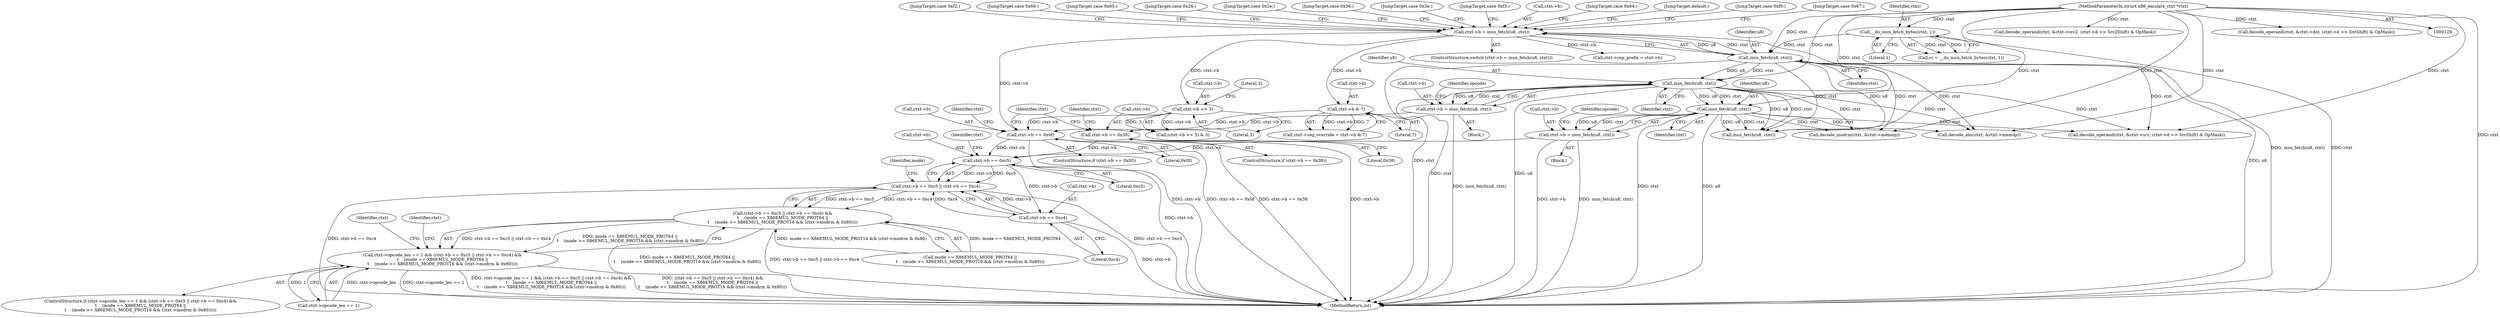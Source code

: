 digraph "0_linux_a430c9166312e1aa3d80bce32374233bdbfeba32@pointer" {
"1000486" [label="(Call,ctxt->b == 0xc5)"];
"1000406" [label="(Call,ctxt->b == 0x0f)"];
"1000342" [label="(Call,ctxt->b & 7)"];
"1000273" [label="(Call,ctxt->b = insn_fetch(u8, ctxt))"];
"1000277" [label="(Call,insn_fetch(u8, ctxt))"];
"1000221" [label="(Call,__do_insn_fetch_bytes(ctxt, 1))"];
"1000130" [label="(MethodParameterIn,struct x86_emulate_ctxt *ctxt)"];
"1000326" [label="(Call,ctxt->b >> 3)"];
"1000432" [label="(Call,ctxt->b == 0x38)"];
"1000417" [label="(Call,ctxt->b = insn_fetch(u8, ctxt))"];
"1000421" [label="(Call,insn_fetch(u8, ctxt))"];
"1000443" [label="(Call,ctxt->b = insn_fetch(u8, ctxt))"];
"1000447" [label="(Call,insn_fetch(u8, ctxt))"];
"1000485" [label="(Call,ctxt->b == 0xc5 || ctxt->b == 0xc4)"];
"1000484" [label="(Call,(ctxt->b == 0xc5 || ctxt->b == 0xc4) &&\n\t    (mode == X86EMUL_MODE_PROT64 ||\n\t    (mode >= X86EMUL_MODE_PROT16 && (ctxt->modrm & 0x80))))"];
"1000478" [label="(Call,ctxt->opcode_len == 1 && (ctxt->b == 0xc5 || ctxt->b == 0xc4) &&\n\t    (mode == X86EMUL_MODE_PROT64 ||\n\t    (mode >= X86EMUL_MODE_PROT16 && (ctxt->modrm & 0x80))))"];
"1000491" [label="(Call,ctxt->b == 0xc4)"];
"1000327" [label="(Call,ctxt->b)"];
"1000369" [label="(JumpTarget,case 0xf2:)"];
"1000281" [label="(JumpTarget,case 0x66:)"];
"1000334" [label="(JumpTarget,case 0x65:)"];
"1000939" [label="(Call,decode_operand(ctxt, &ctxt->src, (ctxt->d >> SrcShift) & OpMask))"];
"1000484" [label="(Call,(ctxt->b == 0xc5 || ctxt->b == 0xc4) &&\n\t    (mode == X86EMUL_MODE_PROT64 ||\n\t    (mode >= X86EMUL_MODE_PROT16 && (ctxt->modrm & 0x80))))"];
"1000272" [label="(ControlStructure,switch (ctxt->b = insn_fetch(u8, ctxt)))"];
"1000449" [label="(Identifier,ctxt)"];
"1000314" [label="(JumpTarget,case 0x26:)"];
"1000315" [label="(JumpTarget,case 0x2e:)"];
"1000330" [label="(Literal,3)"];
"1000443" [label="(Call,ctxt->b = insn_fetch(u8, ctxt))"];
"1000316" [label="(JumpTarget,case 0x36:)"];
"1000417" [label="(Call,ctxt->b = insn_fetch(u8, ctxt))"];
"1000273" [label="(Call,ctxt->b = insn_fetch(u8, ctxt))"];
"1000436" [label="(Literal,0x38)"];
"1000405" [label="(ControlStructure,if (ctxt->b == 0x0f))"];
"1000325" [label="(Call,(ctxt->b >> 3) & 3)"];
"1000346" [label="(Literal,7)"];
"1000447" [label="(Call,insn_fetch(u8, ctxt))"];
"1000491" [label="(Call,ctxt->b == 0xc4)"];
"1000422" [label="(Identifier,u8)"];
"1000223" [label="(Literal,1)"];
"1000440" [label="(Identifier,ctxt)"];
"1000478" [label="(Call,ctxt->opcode_len == 1 && (ctxt->b == 0xc5 || ctxt->b == 0xc4) &&\n\t    (mode == X86EMUL_MODE_PROT64 ||\n\t    (mode >= X86EMUL_MODE_PROT16 && (ctxt->modrm & 0x80))))"];
"1000317" [label="(JumpTarget,case 0x3e:)"];
"1000421" [label="(Call,insn_fetch(u8, ctxt))"];
"1000411" [label="(Block,)"];
"1000219" [label="(Call,rc = __do_insn_fetch_bytes(ctxt, 1))"];
"1000959" [label="(Call,decode_operand(ctxt, &ctxt->src2, (ctxt->d >> Src2Shift) & OpMask))"];
"1000370" [label="(JumpTarget,case 0xf3:)"];
"1000512" [label="(Identifier,ctxt)"];
"1000493" [label="(Identifier,ctxt)"];
"1000331" [label="(Literal,3)"];
"1000406" [label="(Call,ctxt->b == 0x0f)"];
"1000496" [label="(Call,mode == X86EMUL_MODE_PROT64 ||\n\t    (mode >= X86EMUL_MODE_PROT16 && (ctxt->modrm & 0x80)))"];
"1000222" [label="(Identifier,ctxt)"];
"1001017" [label="(MethodReturn,int)"];
"1000274" [label="(Call,ctxt->b)"];
"1000221" [label="(Call,__do_insn_fetch_bytes(ctxt, 1))"];
"1000485" [label="(Call,ctxt->b == 0xc5 || ctxt->b == 0xc4)"];
"1000498" [label="(Identifier,mode)"];
"1000425" [label="(Identifier,opcode)"];
"1000407" [label="(Call,ctxt->b)"];
"1000495" [label="(Literal,0xc4)"];
"1000342" [label="(Call,ctxt->b & 7)"];
"1000486" [label="(Call,ctxt->b == 0xc5)"];
"1000371" [label="(Call,ctxt->rep_prefix = ctxt->b)"];
"1000431" [label="(ControlStructure,if (ctxt->b == 0x38))"];
"1000448" [label="(Identifier,u8)"];
"1000326" [label="(Call,ctxt->b >> 3)"];
"1000905" [label="(Call,decode_abs(ctxt, &ctxt->memop))"];
"1000414" [label="(Identifier,ctxt)"];
"1000423" [label="(Identifier,ctxt)"];
"1000433" [label="(Call,ctxt->b)"];
"1000479" [label="(Call,ctxt->opcode_len == 1)"];
"1000333" [label="(JumpTarget,case 0x64:)"];
"1000437" [label="(Block,)"];
"1000444" [label="(Call,ctxt->b)"];
"1000487" [label="(Call,ctxt->b)"];
"1000410" [label="(Literal,0x0f)"];
"1000278" [label="(Identifier,u8)"];
"1000474" [label="(Call,insn_fetch(u8, ctxt))"];
"1000277" [label="(Call,insn_fetch(u8, ctxt))"];
"1000279" [label="(Identifier,ctxt)"];
"1000130" [label="(MethodParameterIn,struct x86_emulate_ctxt *ctxt)"];
"1000432" [label="(Call,ctxt->b == 0x38)"];
"1000459" [label="(Identifier,ctxt)"];
"1000338" [label="(Call,ctxt->seg_override = ctxt->b & 7)"];
"1000343" [label="(Call,ctxt->b)"];
"1000490" [label="(Literal,0xc5)"];
"1000876" [label="(Call,decode_modrm(ctxt, &ctxt->memop))"];
"1000979" [label="(Call,decode_operand(ctxt, &ctxt->dst, (ctxt->d >> DstShift) & OpMask))"];
"1000451" [label="(Identifier,opcode)"];
"1000477" [label="(ControlStructure,if (ctxt->opcode_len == 1 && (ctxt->b == 0xc5 || ctxt->b == 0xc4) &&\n\t    (mode == X86EMUL_MODE_PROT64 ||\n\t    (mode >= X86EMUL_MODE_PROT16 && (ctxt->modrm & 0x80)))))"];
"1000492" [label="(Call,ctxt->b)"];
"1000379" [label="(JumpTarget,default:)"];
"1000418" [label="(Call,ctxt->b)"];
"1000362" [label="(JumpTarget,case 0xf0:)"];
"1000293" [label="(JumpTarget,case 0x67:)"];
"1000518" [label="(Identifier,ctxt)"];
"1000486" -> "1000485"  [label="AST: "];
"1000486" -> "1000490"  [label="CFG: "];
"1000487" -> "1000486"  [label="AST: "];
"1000490" -> "1000486"  [label="AST: "];
"1000493" -> "1000486"  [label="CFG: "];
"1000485" -> "1000486"  [label="CFG: "];
"1000486" -> "1001017"  [label="DDG: ctxt->b"];
"1000486" -> "1000485"  [label="DDG: ctxt->b"];
"1000486" -> "1000485"  [label="DDG: 0xc5"];
"1000406" -> "1000486"  [label="DDG: ctxt->b"];
"1000432" -> "1000486"  [label="DDG: ctxt->b"];
"1000443" -> "1000486"  [label="DDG: ctxt->b"];
"1000486" -> "1000491"  [label="DDG: ctxt->b"];
"1000406" -> "1000405"  [label="AST: "];
"1000406" -> "1000410"  [label="CFG: "];
"1000407" -> "1000406"  [label="AST: "];
"1000410" -> "1000406"  [label="AST: "];
"1000414" -> "1000406"  [label="CFG: "];
"1000459" -> "1000406"  [label="CFG: "];
"1000406" -> "1001017"  [label="DDG: ctxt->b"];
"1000406" -> "1001017"  [label="DDG: ctxt->b == 0x0f"];
"1000342" -> "1000406"  [label="DDG: ctxt->b"];
"1000273" -> "1000406"  [label="DDG: ctxt->b"];
"1000326" -> "1000406"  [label="DDG: ctxt->b"];
"1000342" -> "1000338"  [label="AST: "];
"1000342" -> "1000346"  [label="CFG: "];
"1000343" -> "1000342"  [label="AST: "];
"1000346" -> "1000342"  [label="AST: "];
"1000338" -> "1000342"  [label="CFG: "];
"1000342" -> "1000338"  [label="DDG: ctxt->b"];
"1000342" -> "1000338"  [label="DDG: 7"];
"1000273" -> "1000342"  [label="DDG: ctxt->b"];
"1000273" -> "1000272"  [label="AST: "];
"1000273" -> "1000277"  [label="CFG: "];
"1000274" -> "1000273"  [label="AST: "];
"1000277" -> "1000273"  [label="AST: "];
"1000281" -> "1000273"  [label="CFG: "];
"1000293" -> "1000273"  [label="CFG: "];
"1000314" -> "1000273"  [label="CFG: "];
"1000315" -> "1000273"  [label="CFG: "];
"1000316" -> "1000273"  [label="CFG: "];
"1000317" -> "1000273"  [label="CFG: "];
"1000333" -> "1000273"  [label="CFG: "];
"1000334" -> "1000273"  [label="CFG: "];
"1000362" -> "1000273"  [label="CFG: "];
"1000369" -> "1000273"  [label="CFG: "];
"1000370" -> "1000273"  [label="CFG: "];
"1000379" -> "1000273"  [label="CFG: "];
"1000273" -> "1001017"  [label="DDG: insn_fetch(u8, ctxt)"];
"1000277" -> "1000273"  [label="DDG: u8"];
"1000277" -> "1000273"  [label="DDG: ctxt"];
"1000273" -> "1000326"  [label="DDG: ctxt->b"];
"1000273" -> "1000371"  [label="DDG: ctxt->b"];
"1000277" -> "1000279"  [label="CFG: "];
"1000278" -> "1000277"  [label="AST: "];
"1000279" -> "1000277"  [label="AST: "];
"1000277" -> "1001017"  [label="DDG: u8"];
"1000277" -> "1001017"  [label="DDG: ctxt"];
"1000221" -> "1000277"  [label="DDG: ctxt"];
"1000130" -> "1000277"  [label="DDG: ctxt"];
"1000277" -> "1000421"  [label="DDG: u8"];
"1000277" -> "1000421"  [label="DDG: ctxt"];
"1000277" -> "1000474"  [label="DDG: u8"];
"1000277" -> "1000474"  [label="DDG: ctxt"];
"1000277" -> "1000876"  [label="DDG: ctxt"];
"1000277" -> "1000905"  [label="DDG: ctxt"];
"1000277" -> "1000939"  [label="DDG: ctxt"];
"1000221" -> "1000219"  [label="AST: "];
"1000221" -> "1000223"  [label="CFG: "];
"1000222" -> "1000221"  [label="AST: "];
"1000223" -> "1000221"  [label="AST: "];
"1000219" -> "1000221"  [label="CFG: "];
"1000221" -> "1001017"  [label="DDG: ctxt"];
"1000221" -> "1000219"  [label="DDG: ctxt"];
"1000221" -> "1000219"  [label="DDG: 1"];
"1000130" -> "1000221"  [label="DDG: ctxt"];
"1000130" -> "1000129"  [label="AST: "];
"1000130" -> "1001017"  [label="DDG: ctxt"];
"1000130" -> "1000421"  [label="DDG: ctxt"];
"1000130" -> "1000447"  [label="DDG: ctxt"];
"1000130" -> "1000474"  [label="DDG: ctxt"];
"1000130" -> "1000876"  [label="DDG: ctxt"];
"1000130" -> "1000905"  [label="DDG: ctxt"];
"1000130" -> "1000939"  [label="DDG: ctxt"];
"1000130" -> "1000959"  [label="DDG: ctxt"];
"1000130" -> "1000979"  [label="DDG: ctxt"];
"1000326" -> "1000325"  [label="AST: "];
"1000326" -> "1000330"  [label="CFG: "];
"1000327" -> "1000326"  [label="AST: "];
"1000330" -> "1000326"  [label="AST: "];
"1000331" -> "1000326"  [label="CFG: "];
"1000326" -> "1000325"  [label="DDG: ctxt->b"];
"1000326" -> "1000325"  [label="DDG: 3"];
"1000432" -> "1000431"  [label="AST: "];
"1000432" -> "1000436"  [label="CFG: "];
"1000433" -> "1000432"  [label="AST: "];
"1000436" -> "1000432"  [label="AST: "];
"1000440" -> "1000432"  [label="CFG: "];
"1000459" -> "1000432"  [label="CFG: "];
"1000432" -> "1001017"  [label="DDG: ctxt->b == 0x38"];
"1000432" -> "1001017"  [label="DDG: ctxt->b"];
"1000417" -> "1000432"  [label="DDG: ctxt->b"];
"1000417" -> "1000411"  [label="AST: "];
"1000417" -> "1000421"  [label="CFG: "];
"1000418" -> "1000417"  [label="AST: "];
"1000421" -> "1000417"  [label="AST: "];
"1000425" -> "1000417"  [label="CFG: "];
"1000417" -> "1001017"  [label="DDG: insn_fetch(u8, ctxt)"];
"1000421" -> "1000417"  [label="DDG: u8"];
"1000421" -> "1000417"  [label="DDG: ctxt"];
"1000421" -> "1000423"  [label="CFG: "];
"1000422" -> "1000421"  [label="AST: "];
"1000423" -> "1000421"  [label="AST: "];
"1000421" -> "1001017"  [label="DDG: ctxt"];
"1000421" -> "1001017"  [label="DDG: u8"];
"1000421" -> "1000447"  [label="DDG: u8"];
"1000421" -> "1000447"  [label="DDG: ctxt"];
"1000421" -> "1000474"  [label="DDG: u8"];
"1000421" -> "1000474"  [label="DDG: ctxt"];
"1000421" -> "1000876"  [label="DDG: ctxt"];
"1000421" -> "1000905"  [label="DDG: ctxt"];
"1000421" -> "1000939"  [label="DDG: ctxt"];
"1000443" -> "1000437"  [label="AST: "];
"1000443" -> "1000447"  [label="CFG: "];
"1000444" -> "1000443"  [label="AST: "];
"1000447" -> "1000443"  [label="AST: "];
"1000451" -> "1000443"  [label="CFG: "];
"1000443" -> "1001017"  [label="DDG: insn_fetch(u8, ctxt)"];
"1000443" -> "1001017"  [label="DDG: ctxt->b"];
"1000447" -> "1000443"  [label="DDG: u8"];
"1000447" -> "1000443"  [label="DDG: ctxt"];
"1000447" -> "1000449"  [label="CFG: "];
"1000448" -> "1000447"  [label="AST: "];
"1000449" -> "1000447"  [label="AST: "];
"1000447" -> "1001017"  [label="DDG: ctxt"];
"1000447" -> "1001017"  [label="DDG: u8"];
"1000447" -> "1000474"  [label="DDG: u8"];
"1000447" -> "1000474"  [label="DDG: ctxt"];
"1000447" -> "1000876"  [label="DDG: ctxt"];
"1000447" -> "1000905"  [label="DDG: ctxt"];
"1000447" -> "1000939"  [label="DDG: ctxt"];
"1000485" -> "1000484"  [label="AST: "];
"1000485" -> "1000491"  [label="CFG: "];
"1000491" -> "1000485"  [label="AST: "];
"1000498" -> "1000485"  [label="CFG: "];
"1000484" -> "1000485"  [label="CFG: "];
"1000485" -> "1001017"  [label="DDG: ctxt->b == 0xc5"];
"1000485" -> "1001017"  [label="DDG: ctxt->b == 0xc4"];
"1000485" -> "1000484"  [label="DDG: ctxt->b == 0xc5"];
"1000485" -> "1000484"  [label="DDG: ctxt->b == 0xc4"];
"1000491" -> "1000485"  [label="DDG: ctxt->b"];
"1000491" -> "1000485"  [label="DDG: 0xc4"];
"1000484" -> "1000478"  [label="AST: "];
"1000484" -> "1000496"  [label="CFG: "];
"1000496" -> "1000484"  [label="AST: "];
"1000478" -> "1000484"  [label="CFG: "];
"1000484" -> "1001017"  [label="DDG: mode == X86EMUL_MODE_PROT64 ||\n\t    (mode >= X86EMUL_MODE_PROT16 && (ctxt->modrm & 0x80))"];
"1000484" -> "1001017"  [label="DDG: ctxt->b == 0xc5 || ctxt->b == 0xc4"];
"1000484" -> "1000478"  [label="DDG: ctxt->b == 0xc5 || ctxt->b == 0xc4"];
"1000484" -> "1000478"  [label="DDG: mode == X86EMUL_MODE_PROT64 ||\n\t    (mode >= X86EMUL_MODE_PROT16 && (ctxt->modrm & 0x80))"];
"1000496" -> "1000484"  [label="DDG: mode == X86EMUL_MODE_PROT64"];
"1000496" -> "1000484"  [label="DDG: mode >= X86EMUL_MODE_PROT16 && (ctxt->modrm & 0x80)"];
"1000478" -> "1000477"  [label="AST: "];
"1000478" -> "1000479"  [label="CFG: "];
"1000479" -> "1000478"  [label="AST: "];
"1000512" -> "1000478"  [label="CFG: "];
"1000518" -> "1000478"  [label="CFG: "];
"1000478" -> "1001017"  [label="DDG: ctxt->opcode_len == 1"];
"1000478" -> "1001017"  [label="DDG: ctxt->opcode_len == 1 && (ctxt->b == 0xc5 || ctxt->b == 0xc4) &&\n\t    (mode == X86EMUL_MODE_PROT64 ||\n\t    (mode >= X86EMUL_MODE_PROT16 && (ctxt->modrm & 0x80)))"];
"1000478" -> "1001017"  [label="DDG: (ctxt->b == 0xc5 || ctxt->b == 0xc4) &&\n\t    (mode == X86EMUL_MODE_PROT64 ||\n\t    (mode >= X86EMUL_MODE_PROT16 && (ctxt->modrm & 0x80)))"];
"1000479" -> "1000478"  [label="DDG: ctxt->opcode_len"];
"1000479" -> "1000478"  [label="DDG: 1"];
"1000491" -> "1000495"  [label="CFG: "];
"1000492" -> "1000491"  [label="AST: "];
"1000495" -> "1000491"  [label="AST: "];
"1000491" -> "1001017"  [label="DDG: ctxt->b"];
}
